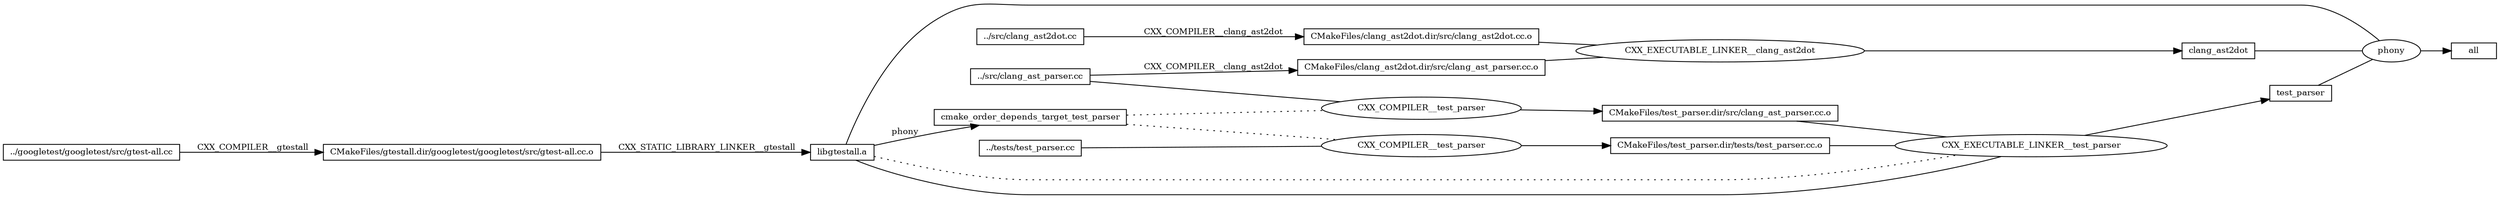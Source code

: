 digraph ninja {
rankdir="LR"
node [fontsize=10, shape=box, height=0.25]
edge [fontsize=10]
"0x55f0587aed20" [label="all"]
"0x55f0587aecb0" [label="phony", shape=ellipse]
"0x55f0587aecb0" -> "0x55f0587aed20"
"0x55f0587abe60" -> "0x55f0587aecb0" [arrowhead=none]
"0x55f0587acc90" -> "0x55f0587aecb0" [arrowhead=none]
"0x55f0587ae210" -> "0x55f0587aecb0" [arrowhead=none]
"0x55f0587abe60" [label="libgtestall.a"]
"0x55f0587ab480" -> "0x55f0587abe60" [label=" CXX_STATIC_LIBRARY_LINKER__gtestall"]
"0x55f0587ab480" [label="CMakeFiles/gtestall.dir/googletest/googletest/src/gtest-all.cc.o"]
"0x55f0587ab550" -> "0x55f0587ab480" [label=" CXX_COMPILER__gtestall"]
"0x55f0587ab550" [label="../googletest/googletest/src/gtest-all.cc"]
"0x55f0587acc90" [label="clang_ast2dot"]
"0x55f0587ad030" [label="CXX_EXECUTABLE_LINKER__clang_ast2dot", shape=ellipse]
"0x55f0587ad030" -> "0x55f0587acc90"
"0x55f0587ac390" -> "0x55f0587ad030" [arrowhead=none]
"0x55f0587ac9c0" -> "0x55f0587ad030" [arrowhead=none]
"0x55f0587ac390" [label="CMakeFiles/clang_ast2dot.dir/src/clang_ast2dot.cc.o"]
"0x55f0587ac470" -> "0x55f0587ac390" [label=" CXX_COMPILER__clang_ast2dot"]
"0x55f0587ac470" [label="../src/clang_ast2dot.cc"]
"0x55f0587ac9c0" [label="CMakeFiles/clang_ast2dot.dir/src/clang_ast_parser.cc.o"]
"0x55f0587aca80" -> "0x55f0587ac9c0" [label=" CXX_COMPILER__clang_ast2dot"]
"0x55f0587aca80" [label="../src/clang_ast_parser.cc"]
"0x55f0587ae210" [label="test_parser"]
"0x55f0587aeaf0" [label="CXX_EXECUTABLE_LINKER__test_parser", shape=ellipse]
"0x55f0587aeaf0" -> "0x55f0587ae210"
"0x55f0587adb30" -> "0x55f0587aeaf0" [arrowhead=none]
"0x55f0587ae1b0" -> "0x55f0587aeaf0" [arrowhead=none]
"0x55f0587abe60" -> "0x55f0587aeaf0" [arrowhead=none]
"0x55f0587abe60" -> "0x55f0587aeaf0" [arrowhead=none style=dotted]
"0x55f0587adb30" [label="CMakeFiles/test_parser.dir/tests/test_parser.cc.o"]
"0x55f0587adea0" [label="CXX_COMPILER__test_parser", shape=ellipse]
"0x55f0587adea0" -> "0x55f0587adb30"
"0x55f0587adb90" -> "0x55f0587adea0" [arrowhead=none]
"0x55f0587ad830" -> "0x55f0587adea0" [arrowhead=none style=dotted]
"0x55f0587adb90" [label="../tests/test_parser.cc"]
"0x55f0587ad830" [label="cmake_order_depends_target_test_parser"]
"0x55f0587abe60" -> "0x55f0587ad830" [label=" phony"]
"0x55f0587ae1b0" [label="CMakeFiles/test_parser.dir/src/clang_ast_parser.cc.o"]
"0x55f0587ae570" [label="CXX_COMPILER__test_parser", shape=ellipse]
"0x55f0587ae570" -> "0x55f0587ae1b0"
"0x55f0587aca80" -> "0x55f0587ae570" [arrowhead=none]
"0x55f0587ad830" -> "0x55f0587ae570" [arrowhead=none style=dotted]
}
